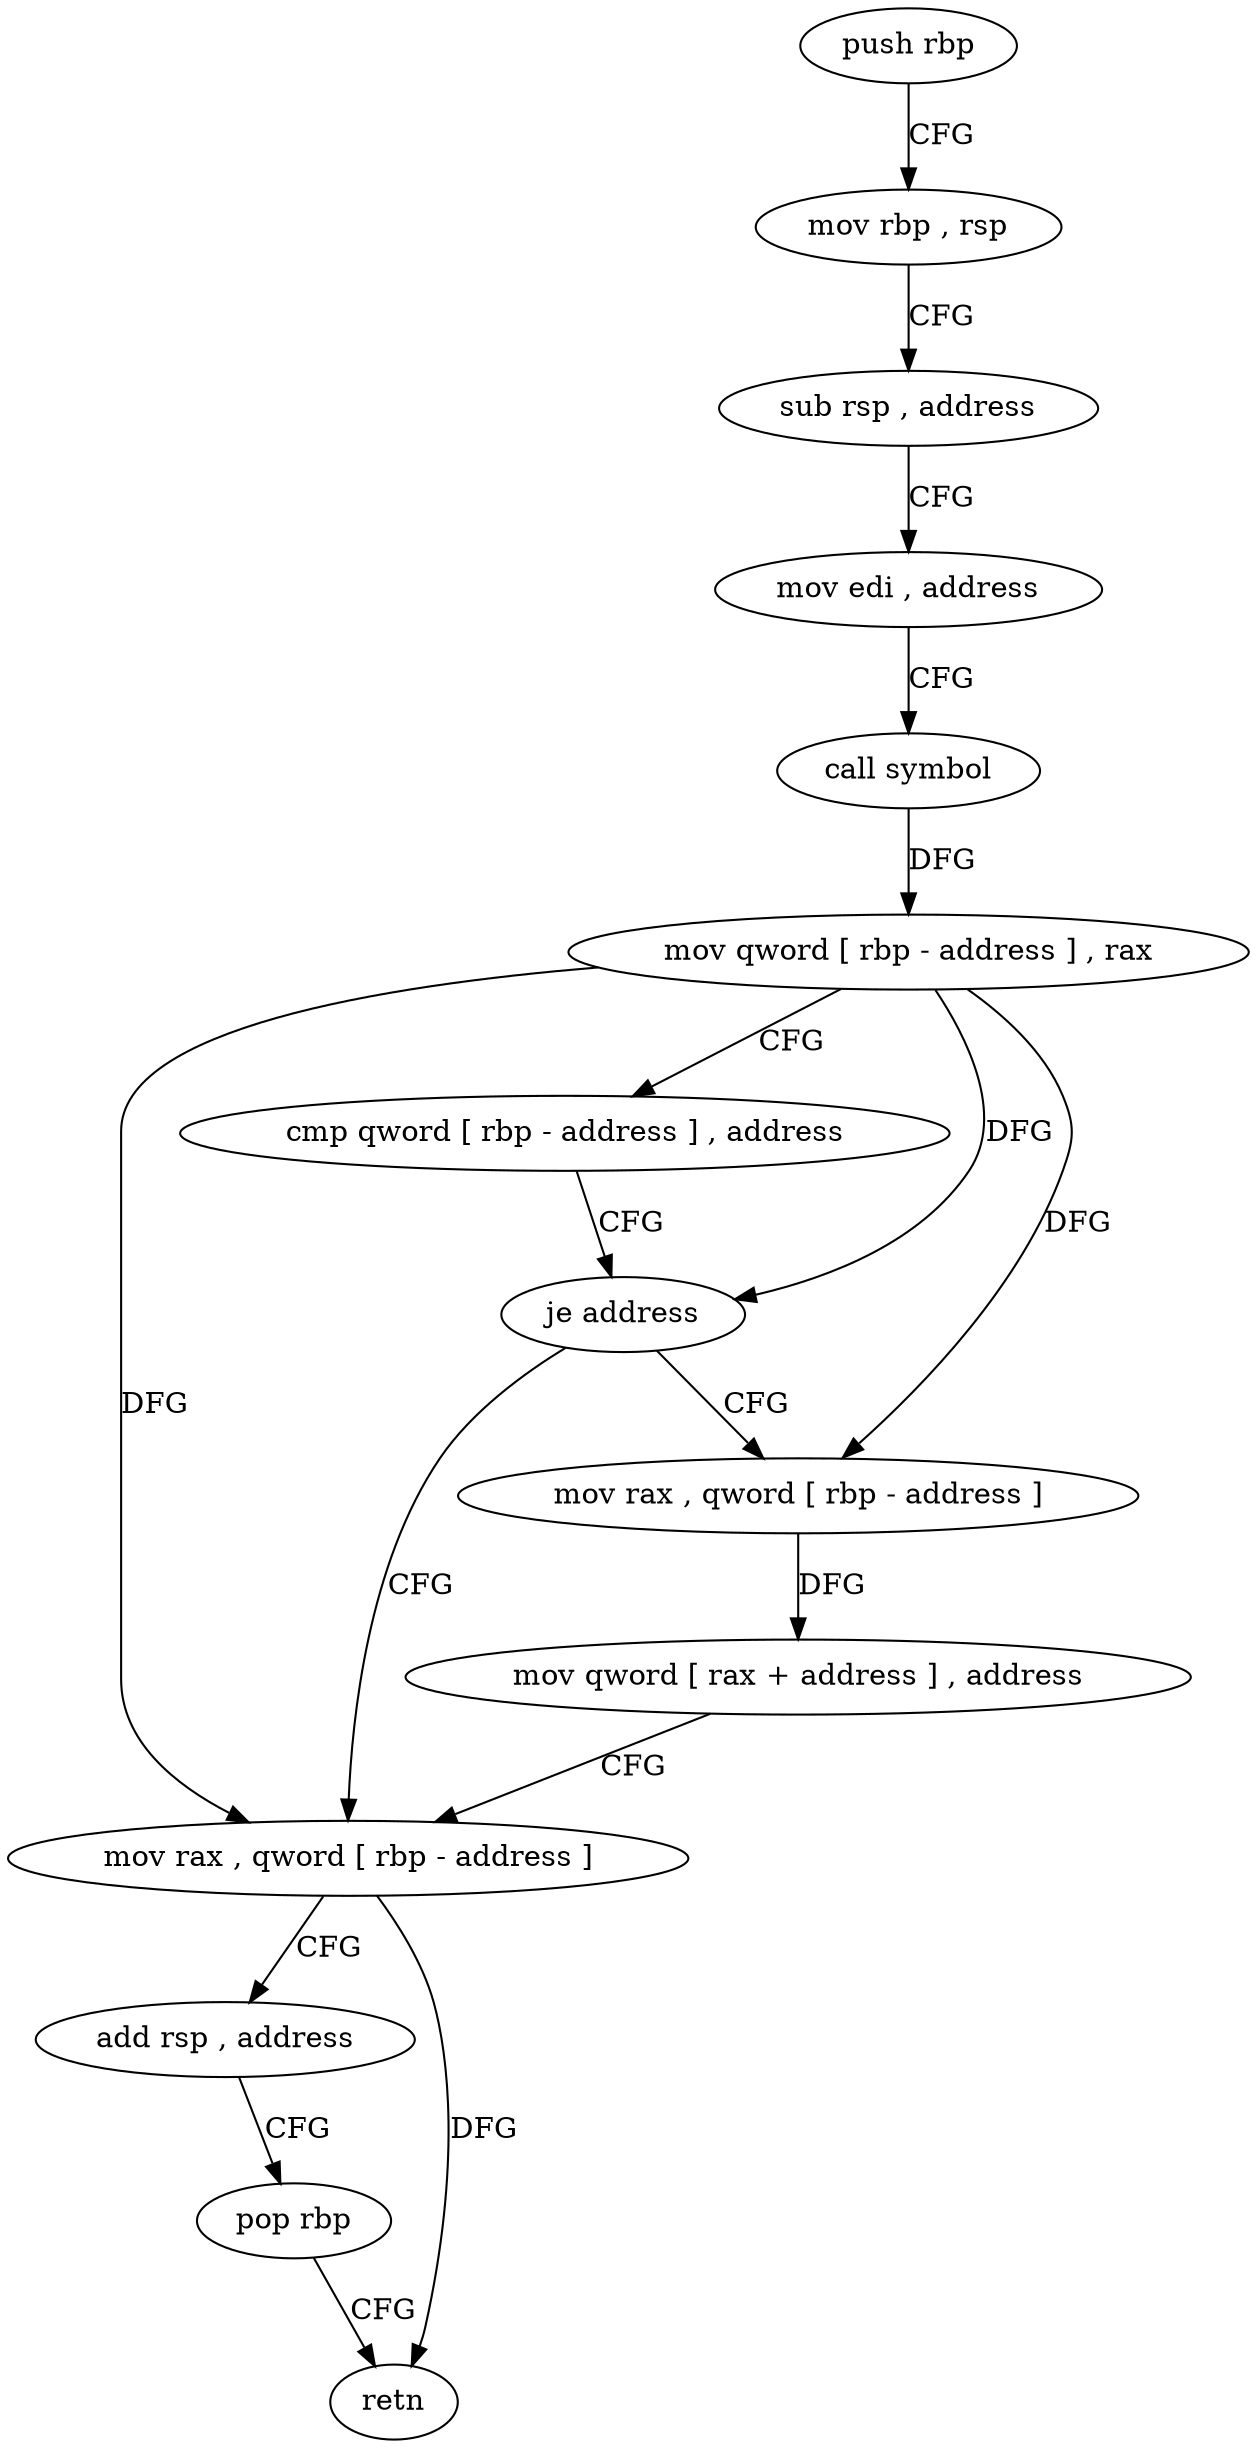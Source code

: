 digraph "func" {
"189808" [label = "push rbp" ]
"189809" [label = "mov rbp , rsp" ]
"189812" [label = "sub rsp , address" ]
"189816" [label = "mov edi , address" ]
"189821" [label = "call symbol" ]
"189826" [label = "mov qword [ rbp - address ] , rax" ]
"189830" [label = "cmp qword [ rbp - address ] , address" ]
"189835" [label = "je address" ]
"189856" [label = "mov rax , qword [ rbp - address ]" ]
"189841" [label = "mov rax , qword [ rbp - address ]" ]
"189860" [label = "add rsp , address" ]
"189864" [label = "pop rbp" ]
"189865" [label = "retn" ]
"189845" [label = "mov qword [ rax + address ] , address" ]
"189808" -> "189809" [ label = "CFG" ]
"189809" -> "189812" [ label = "CFG" ]
"189812" -> "189816" [ label = "CFG" ]
"189816" -> "189821" [ label = "CFG" ]
"189821" -> "189826" [ label = "DFG" ]
"189826" -> "189830" [ label = "CFG" ]
"189826" -> "189835" [ label = "DFG" ]
"189826" -> "189856" [ label = "DFG" ]
"189826" -> "189841" [ label = "DFG" ]
"189830" -> "189835" [ label = "CFG" ]
"189835" -> "189856" [ label = "CFG" ]
"189835" -> "189841" [ label = "CFG" ]
"189856" -> "189860" [ label = "CFG" ]
"189856" -> "189865" [ label = "DFG" ]
"189841" -> "189845" [ label = "DFG" ]
"189860" -> "189864" [ label = "CFG" ]
"189864" -> "189865" [ label = "CFG" ]
"189845" -> "189856" [ label = "CFG" ]
}
